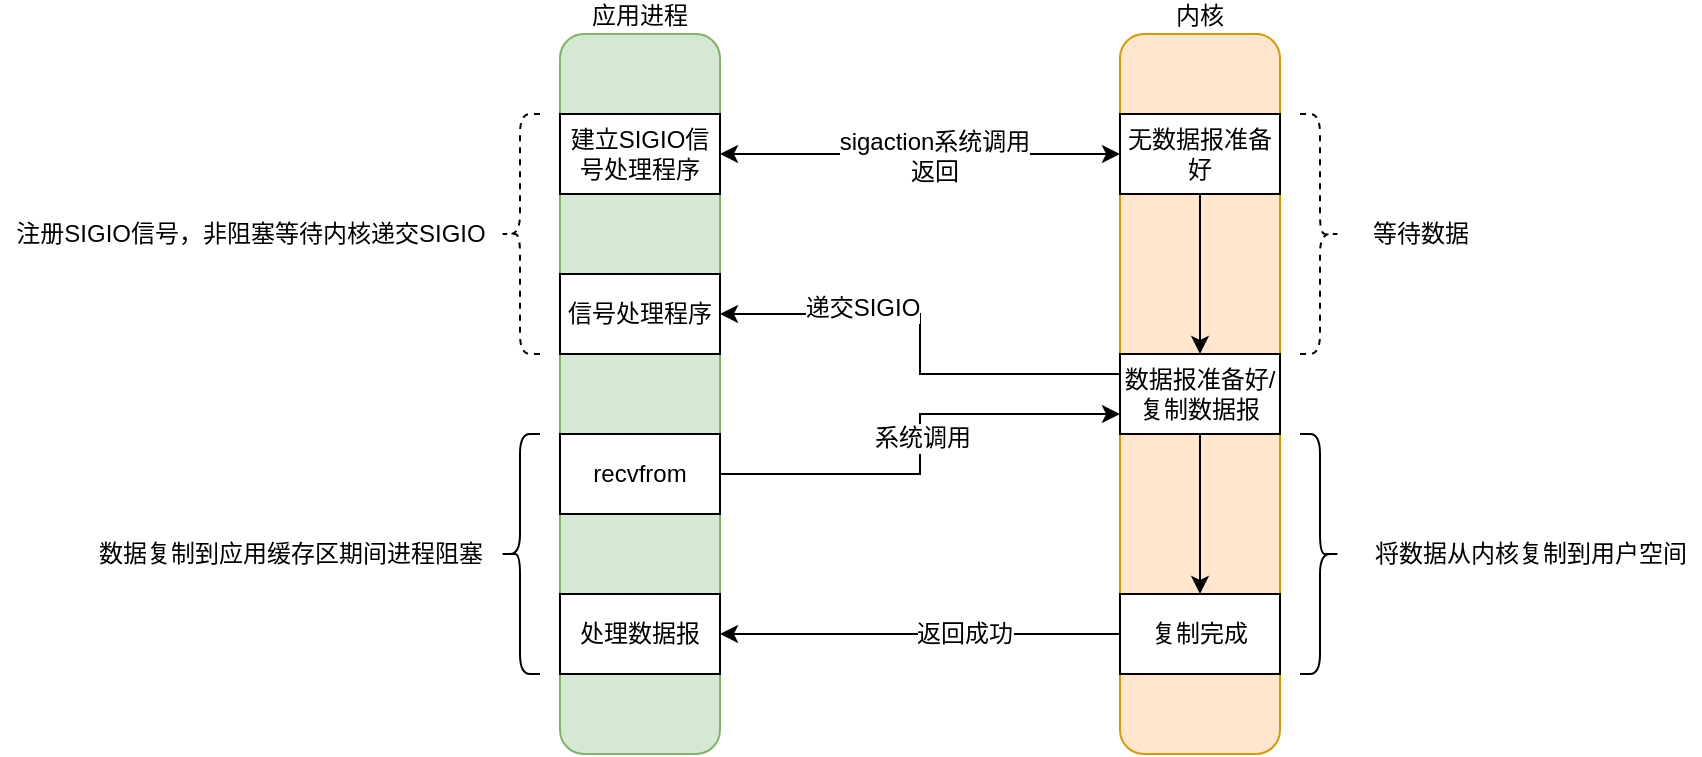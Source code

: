<mxfile version="12.4.2" type="device" pages="1"><diagram id="9juuxJ-pRTZpTcNRHrSa" name="第 1 页"><mxGraphModel dx="1106" dy="830" grid="1" gridSize="10" guides="1" tooltips="1" connect="1" arrows="1" fold="1" page="1" pageScale="1" pageWidth="827" pageHeight="1169" math="0" shadow="0"><root><mxCell id="0"/><mxCell id="1" parent="0"/><mxCell id="EBtM8LQXoShky_6dfFOM-1" value="应用进程" style="rounded=1;whiteSpace=wrap;html=1;labelPosition=center;verticalLabelPosition=top;align=center;verticalAlign=bottom;fillColor=#d5e8d4;strokeColor=#82b366;" parent="1" vertex="1"><mxGeometry x="280" y="80" width="80" height="360" as="geometry"/></mxCell><mxCell id="EBtM8LQXoShky_6dfFOM-2" value="内核" style="rounded=1;whiteSpace=wrap;html=1;labelPosition=center;verticalLabelPosition=top;align=center;verticalAlign=bottom;fillColor=#ffe6cc;strokeColor=#d79b00;" parent="1" vertex="1"><mxGeometry x="560" y="80" width="80" height="360" as="geometry"/></mxCell><mxCell id="EBtM8LQXoShky_6dfFOM-5" style="edgeStyle=orthogonalEdgeStyle;rounded=0;orthogonalLoop=1;jettySize=auto;html=1;startArrow=classic;startFill=1;" parent="1" source="EBtM8LQXoShky_6dfFOM-3" target="EBtM8LQXoShky_6dfFOM-4" edge="1"><mxGeometry relative="1" as="geometry"/></mxCell><mxCell id="EBtM8LQXoShky_6dfFOM-6" value="sigaction系统调用&lt;br&gt;返回" style="text;html=1;align=center;verticalAlign=middle;resizable=0;points=[];;labelBackgroundColor=#ffffff;" parent="EBtM8LQXoShky_6dfFOM-5" vertex="1" connectable="0"><mxGeometry x="0.07" y="-1" relative="1" as="geometry"><mxPoint as="offset"/></mxGeometry></mxCell><mxCell id="EBtM8LQXoShky_6dfFOM-3" value="建立SIGIO信号处理程序" style="rounded=0;whiteSpace=wrap;html=1;" parent="1" vertex="1"><mxGeometry x="280" y="120" width="80" height="40" as="geometry"/></mxCell><mxCell id="EBtM8LQXoShky_6dfFOM-8" style="edgeStyle=orthogonalEdgeStyle;rounded=0;orthogonalLoop=1;jettySize=auto;html=1;" parent="1" source="EBtM8LQXoShky_6dfFOM-4" target="EBtM8LQXoShky_6dfFOM-7" edge="1"><mxGeometry relative="1" as="geometry"/></mxCell><mxCell id="EBtM8LQXoShky_6dfFOM-4" value="无数据报准备好" style="rounded=0;whiteSpace=wrap;html=1;" parent="1" vertex="1"><mxGeometry x="560" y="120" width="80" height="40" as="geometry"/></mxCell><mxCell id="EBtM8LQXoShky_6dfFOM-10" style="edgeStyle=orthogonalEdgeStyle;rounded=0;orthogonalLoop=1;jettySize=auto;html=1;" parent="1" source="EBtM8LQXoShky_6dfFOM-7" target="EBtM8LQXoShky_6dfFOM-9" edge="1"><mxGeometry relative="1" as="geometry"/></mxCell><mxCell id="Ird-pVbpecD-uV9npgND-2" style="edgeStyle=orthogonalEdgeStyle;rounded=0;orthogonalLoop=1;jettySize=auto;html=1;entryX=1;entryY=0.5;entryDx=0;entryDy=0;startArrow=none;startFill=0;" parent="1" source="EBtM8LQXoShky_6dfFOM-7" target="Ird-pVbpecD-uV9npgND-1" edge="1"><mxGeometry relative="1" as="geometry"><Array as="points"><mxPoint x="460" y="250"/><mxPoint x="460" y="220"/></Array></mxGeometry></mxCell><mxCell id="Ird-pVbpecD-uV9npgND-3" value="递交SIGIO" style="text;html=1;align=center;verticalAlign=middle;resizable=0;points=[];;labelBackgroundColor=#ffffff;" parent="Ird-pVbpecD-uV9npgND-2" vertex="1" connectable="0"><mxGeometry x="0.383" y="-3" relative="1" as="geometry"><mxPoint as="offset"/></mxGeometry></mxCell><mxCell id="EBtM8LQXoShky_6dfFOM-7" value="数据报准备好/复制数据报" style="rounded=0;whiteSpace=wrap;html=1;" parent="1" vertex="1"><mxGeometry x="560" y="240" width="80" height="40" as="geometry"/></mxCell><mxCell id="EBtM8LQXoShky_6dfFOM-12" style="edgeStyle=orthogonalEdgeStyle;rounded=0;orthogonalLoop=1;jettySize=auto;html=1;" parent="1" source="EBtM8LQXoShky_6dfFOM-9" target="EBtM8LQXoShky_6dfFOM-11" edge="1"><mxGeometry relative="1" as="geometry"/></mxCell><mxCell id="EBtM8LQXoShky_6dfFOM-13" value="返回成功" style="text;html=1;align=center;verticalAlign=middle;resizable=0;points=[];;labelBackgroundColor=#ffffff;" parent="EBtM8LQXoShky_6dfFOM-12" vertex="1" connectable="0"><mxGeometry x="-0.22" relative="1" as="geometry"><mxPoint as="offset"/></mxGeometry></mxCell><mxCell id="EBtM8LQXoShky_6dfFOM-9" value="复制完成" style="rounded=0;whiteSpace=wrap;html=1;" parent="1" vertex="1"><mxGeometry x="560" y="360" width="80" height="40" as="geometry"/></mxCell><mxCell id="EBtM8LQXoShky_6dfFOM-11" value="处理数据报" style="rounded=0;whiteSpace=wrap;html=1;" parent="1" vertex="1"><mxGeometry x="280" y="360" width="80" height="40" as="geometry"/></mxCell><mxCell id="EBtM8LQXoShky_6dfFOM-14" value="" style="shape=curlyBracket;whiteSpace=wrap;html=1;rounded=1;dashed=1;" parent="1" vertex="1"><mxGeometry x="250" y="120" width="20" height="120" as="geometry"/></mxCell><mxCell id="EBtM8LQXoShky_6dfFOM-15" value="注册SIGIO信号，非阻塞等待内核递交SIGIO" style="text;html=1;align=center;verticalAlign=middle;resizable=0;points=[];;autosize=1;" parent="1" vertex="1"><mxGeometry y="170" width="250" height="20" as="geometry"/></mxCell><mxCell id="EBtM8LQXoShky_6dfFOM-17" value="" style="shape=curlyBracket;whiteSpace=wrap;html=1;rounded=1;direction=west;dashed=1;" parent="1" vertex="1"><mxGeometry x="650" y="120" width="20" height="120" as="geometry"/></mxCell><mxCell id="EBtM8LQXoShky_6dfFOM-18" value="等待数据" style="text;html=1;align=center;verticalAlign=middle;resizable=0;points=[];;autosize=1;" parent="1" vertex="1"><mxGeometry x="680" y="170" width="60" height="20" as="geometry"/></mxCell><mxCell id="EBtM8LQXoShky_6dfFOM-19" value="" style="shape=curlyBracket;whiteSpace=wrap;html=1;rounded=1;direction=west;" parent="1" vertex="1"><mxGeometry x="650" y="280" width="20" height="120" as="geometry"/></mxCell><mxCell id="EBtM8LQXoShky_6dfFOM-20" value="将数据从内核复制到用户空间" style="text;html=1;align=center;verticalAlign=middle;resizable=0;points=[];;autosize=1;" parent="1" vertex="1"><mxGeometry x="680" y="330" width="170" height="20" as="geometry"/></mxCell><mxCell id="qp6P3myKh1V1JSSPB3ja-6" style="edgeStyle=orthogonalEdgeStyle;rounded=0;orthogonalLoop=1;jettySize=auto;html=1;entryX=0;entryY=0.75;entryDx=0;entryDy=0;startArrow=none;startFill=0;endArrow=classic;endFill=1;" parent="1" target="EBtM8LQXoShky_6dfFOM-7" edge="1"><mxGeometry relative="1" as="geometry"><Array as="points"><mxPoint x="360" y="300"/><mxPoint x="460" y="300"/><mxPoint x="460" y="270"/></Array><mxPoint x="360" y="300" as="sourcePoint"/></mxGeometry></mxCell><mxCell id="qp6P3myKh1V1JSSPB3ja-7" value="系统调用" style="text;html=1;align=center;verticalAlign=middle;resizable=0;points=[];;labelBackgroundColor=#ffffff;" parent="qp6P3myKh1V1JSSPB3ja-6" vertex="1" connectable="0"><mxGeometry x="0.03" y="-1" relative="1" as="geometry"><mxPoint as="offset"/></mxGeometry></mxCell><mxCell id="qp6P3myKh1V1JSSPB3ja-1" value="recvfrom" style="rounded=0;whiteSpace=wrap;html=1;" parent="1" vertex="1"><mxGeometry x="280" y="280" width="80" height="40" as="geometry"/></mxCell><mxCell id="qp6P3myKh1V1JSSPB3ja-8" value="" style="shape=curlyBracket;whiteSpace=wrap;html=1;rounded=1;" parent="1" vertex="1"><mxGeometry x="250" y="280" width="20" height="120" as="geometry"/></mxCell><mxCell id="qp6P3myKh1V1JSSPB3ja-9" value="数据复制到应用缓存区期间进程阻塞" style="text;html=1;align=center;verticalAlign=middle;resizable=0;points=[];;autosize=1;" parent="1" vertex="1"><mxGeometry x="40" y="330" width="210" height="20" as="geometry"/></mxCell><mxCell id="Ird-pVbpecD-uV9npgND-1" value="信号处理程序" style="rounded=0;whiteSpace=wrap;html=1;" parent="1" vertex="1"><mxGeometry x="280" y="200" width="80" height="40" as="geometry"/></mxCell></root></mxGraphModel></diagram></mxfile>
